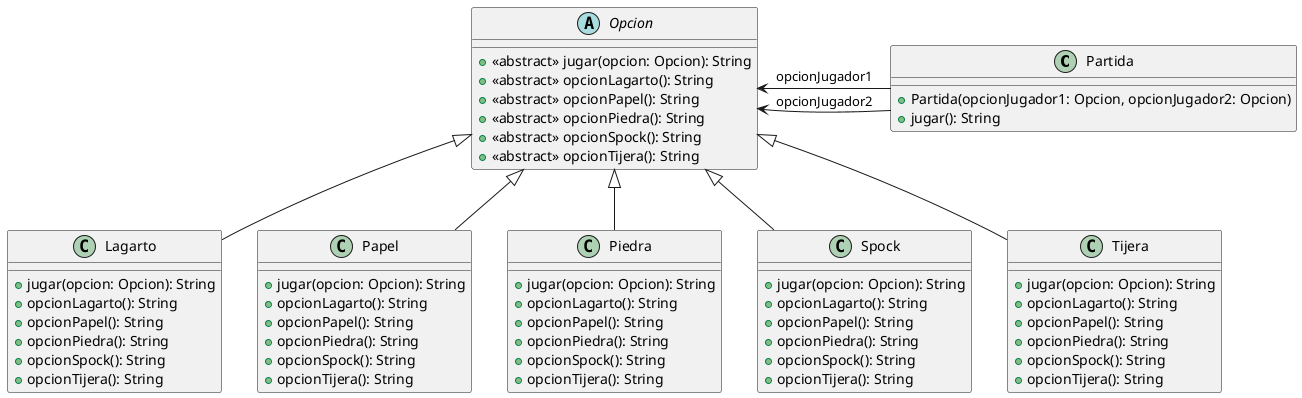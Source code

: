 @startuml

class Partida {
+Partida(opcionJugador1: Opcion, opcionJugador2: Opcion)
+jugar(): String
}

abstract class Opcion {
+<<abstract>> jugar(opcion: Opcion): String
+<<abstract>> opcionLagarto(): String
+<<abstract>> opcionPapel(): String
+<<abstract>> opcionPiedra(): String
+<<abstract>> opcionSpock(): String
+<<abstract>> opcionTijera(): String
}

class Lagarto extends Opcion {
+jugar(opcion: Opcion): String
+opcionLagarto(): String
+opcionPapel(): String
+opcionPiedra(): String
+opcionSpock(): String
+opcionTijera(): String
}

class Papel extends Opcion {
+jugar(opcion: Opcion): String
+opcionLagarto(): String
+opcionPapel(): String
+opcionPiedra(): String
+opcionSpock(): String
+opcionTijera(): String
}

class Piedra extends Opcion {
+jugar(opcion: Opcion): String
+opcionLagarto(): String
+opcionPapel(): String
+opcionPiedra(): String
+opcionSpock(): String
+opcionTijera(): String
}

class Spock extends Opcion {
+jugar(opcion: Opcion): String
+opcionLagarto(): String
+opcionPapel(): String
+opcionPiedra(): String
+opcionSpock(): String
+opcionTijera(): String
}

class Tijera extends Opcion {
+jugar(opcion: Opcion): String
+opcionLagarto(): String
+opcionPapel(): String
+opcionPiedra(): String
+opcionSpock(): String
+opcionTijera(): String
}

Partida -left-> Opcion: opcionJugador1
Partida -right-> Opcion: opcionJugador2


@enduml
